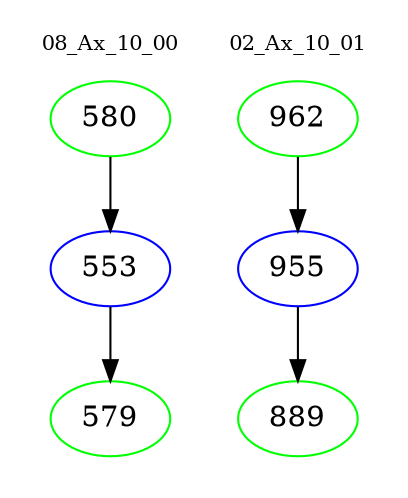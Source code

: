 digraph{
subgraph cluster_0 {
color = white
label = "08_Ax_10_00";
fontsize=10;
T0_580 [label="580", color="green"]
T0_580 -> T0_553 [color="black"]
T0_553 [label="553", color="blue"]
T0_553 -> T0_579 [color="black"]
T0_579 [label="579", color="green"]
}
subgraph cluster_1 {
color = white
label = "02_Ax_10_01";
fontsize=10;
T1_962 [label="962", color="green"]
T1_962 -> T1_955 [color="black"]
T1_955 [label="955", color="blue"]
T1_955 -> T1_889 [color="black"]
T1_889 [label="889", color="green"]
}
}
